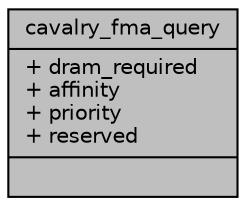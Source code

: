 digraph "cavalry_fma_query"
{
 // INTERACTIVE_SVG=YES
 // LATEX_PDF_SIZE
  bgcolor="transparent";
  edge [fontname="Helvetica",fontsize="10",labelfontname="Helvetica",labelfontsize="10"];
  node [fontname="Helvetica",fontsize="10",shape=record];
  Node1 [label="{cavalry_fma_query\n|+ dram_required\l+ affinity\l+ priority\l+ reserved\l|}",height=0.2,width=0.4,color="black", fillcolor="grey75", style="filled", fontcolor="black",tooltip=" "];
}
